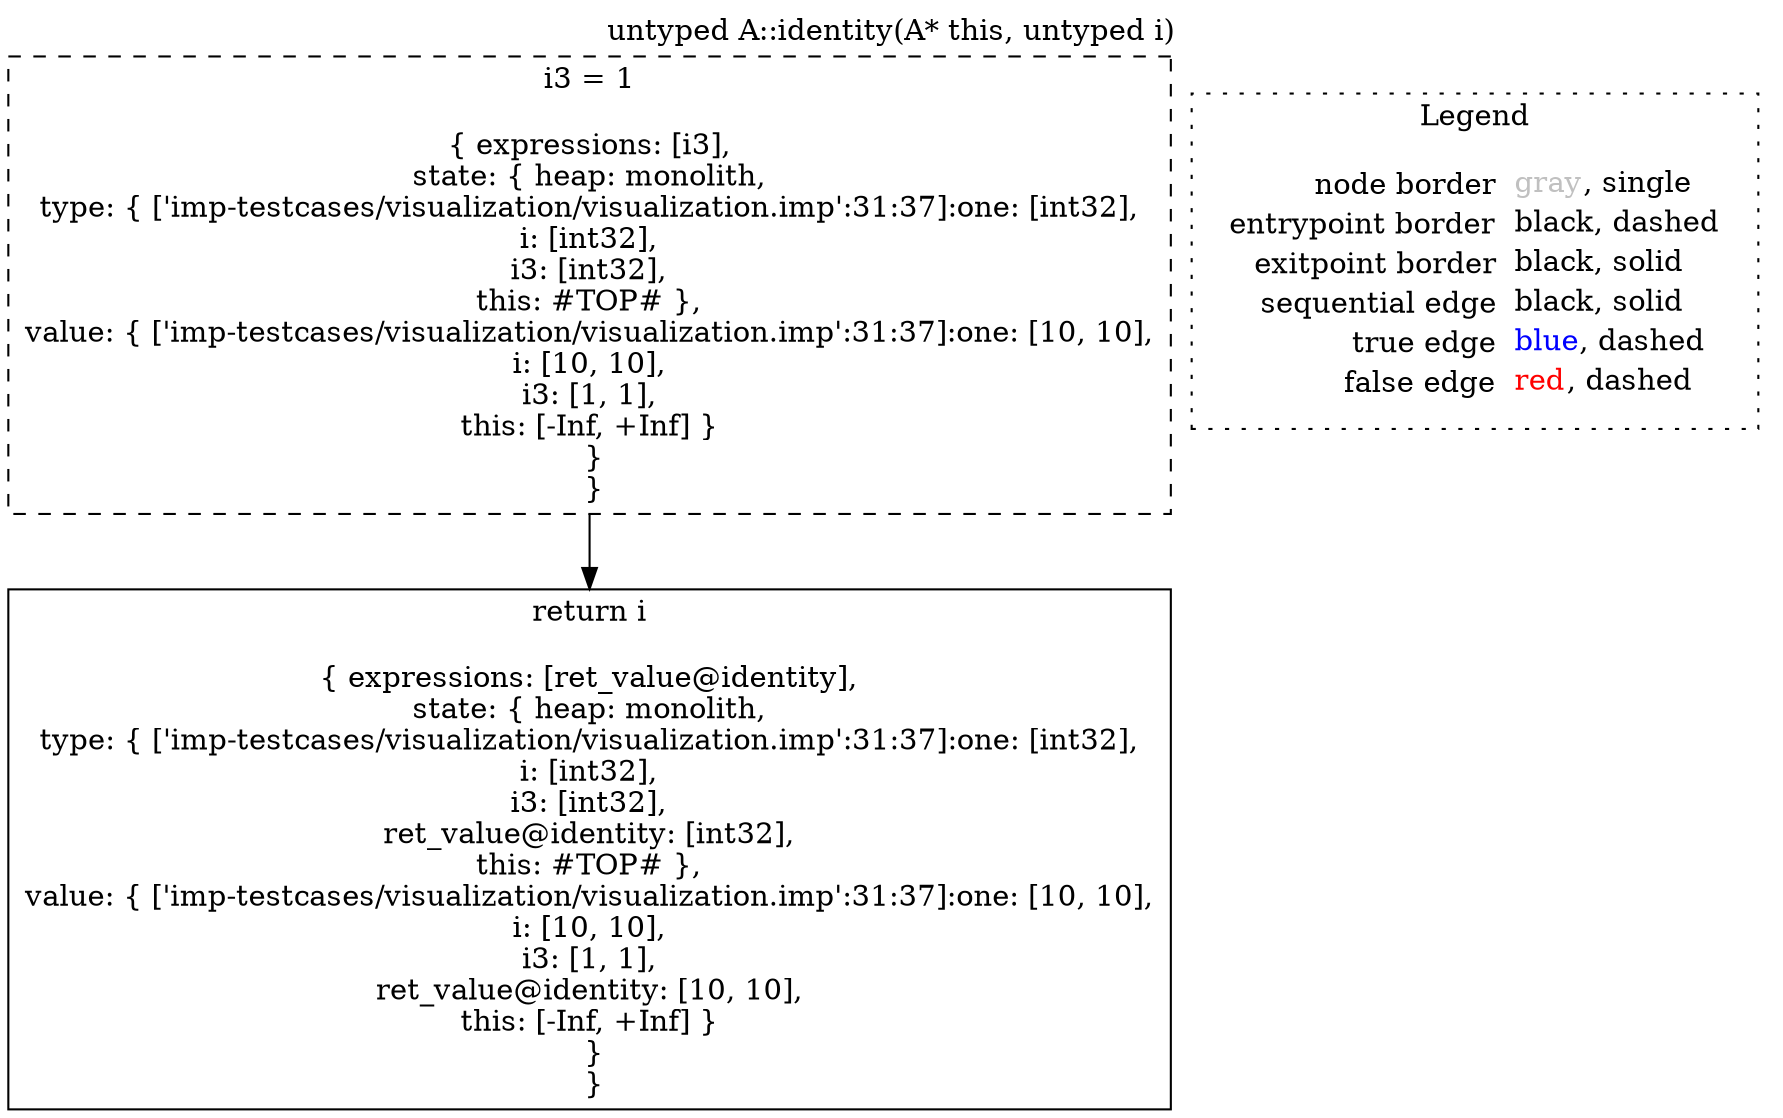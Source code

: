 digraph "untyped A::identity(A* this, untyped i)" {
edge ["dir"="forward"]
graph ["label"="untyped A::identity(A* this, untyped i)","labelloc"="t"]
"node0" ["label"=<i3 = 1<br/><br/>{ expressions: [i3],<br/>state: { heap: monolith,<br/>type: { ['imp-testcases/visualization/visualization.imp':31:37]:one: [int32],<br/>i: [int32],<br/>i3: [int32],<br/>this: #TOP# },<br/>value: { ['imp-testcases/visualization/visualization.imp':31:37]:one: [10, 10],<br/>i: [10, 10],<br/>i3: [1, 1],<br/>this: [-Inf, +Inf] }<br/> }<br/> }<br/>>,"shape"="rect","id"="node0","color"="black","style"="dashed"]
"node3" ["label"=<return i<br/><br/>{ expressions: [ret_value@identity],<br/>state: { heap: monolith,<br/>type: { ['imp-testcases/visualization/visualization.imp':31:37]:one: [int32],<br/>i: [int32],<br/>i3: [int32],<br/>ret_value@identity: [int32],<br/>this: #TOP# },<br/>value: { ['imp-testcases/visualization/visualization.imp':31:37]:one: [10, 10],<br/>i: [10, 10],<br/>i3: [1, 1],<br/>ret_value@identity: [10, 10],<br/>this: [-Inf, +Inf] }<br/> }<br/> }<br/>>,"shape"="rect","id"="node3","color"="black"]
subgraph "cluster_legend" {
edge ["dir"="none"]
graph ["label"=<Legend>,"style"="dotted"]
"legend" ["label"=<<table border="0" cellpadding="2" cellspacing="0" cellborder="0"><tr><td align="right">node border&nbsp;</td><td align="left"><font color="gray">gray</font>, single</td></tr><tr><td align="right">entrypoint border&nbsp;</td><td align="left"><font color="black">black</font>, dashed</td></tr><tr><td align="right">exitpoint border&nbsp;</td><td align="left"><font color="black">black</font>, solid</td></tr><tr><td align="right">sequential edge&nbsp;</td><td align="left"><font color="black">black</font>, solid</td></tr><tr><td align="right">true edge&nbsp;</td><td align="left"><font color="blue">blue</font>, dashed</td></tr><tr><td align="right">false edge&nbsp;</td><td align="left"><font color="red">red</font>, dashed</td></tr></table>>,"shape"="none"]
}
"node0" -> "node3" ["color"="black"]
}